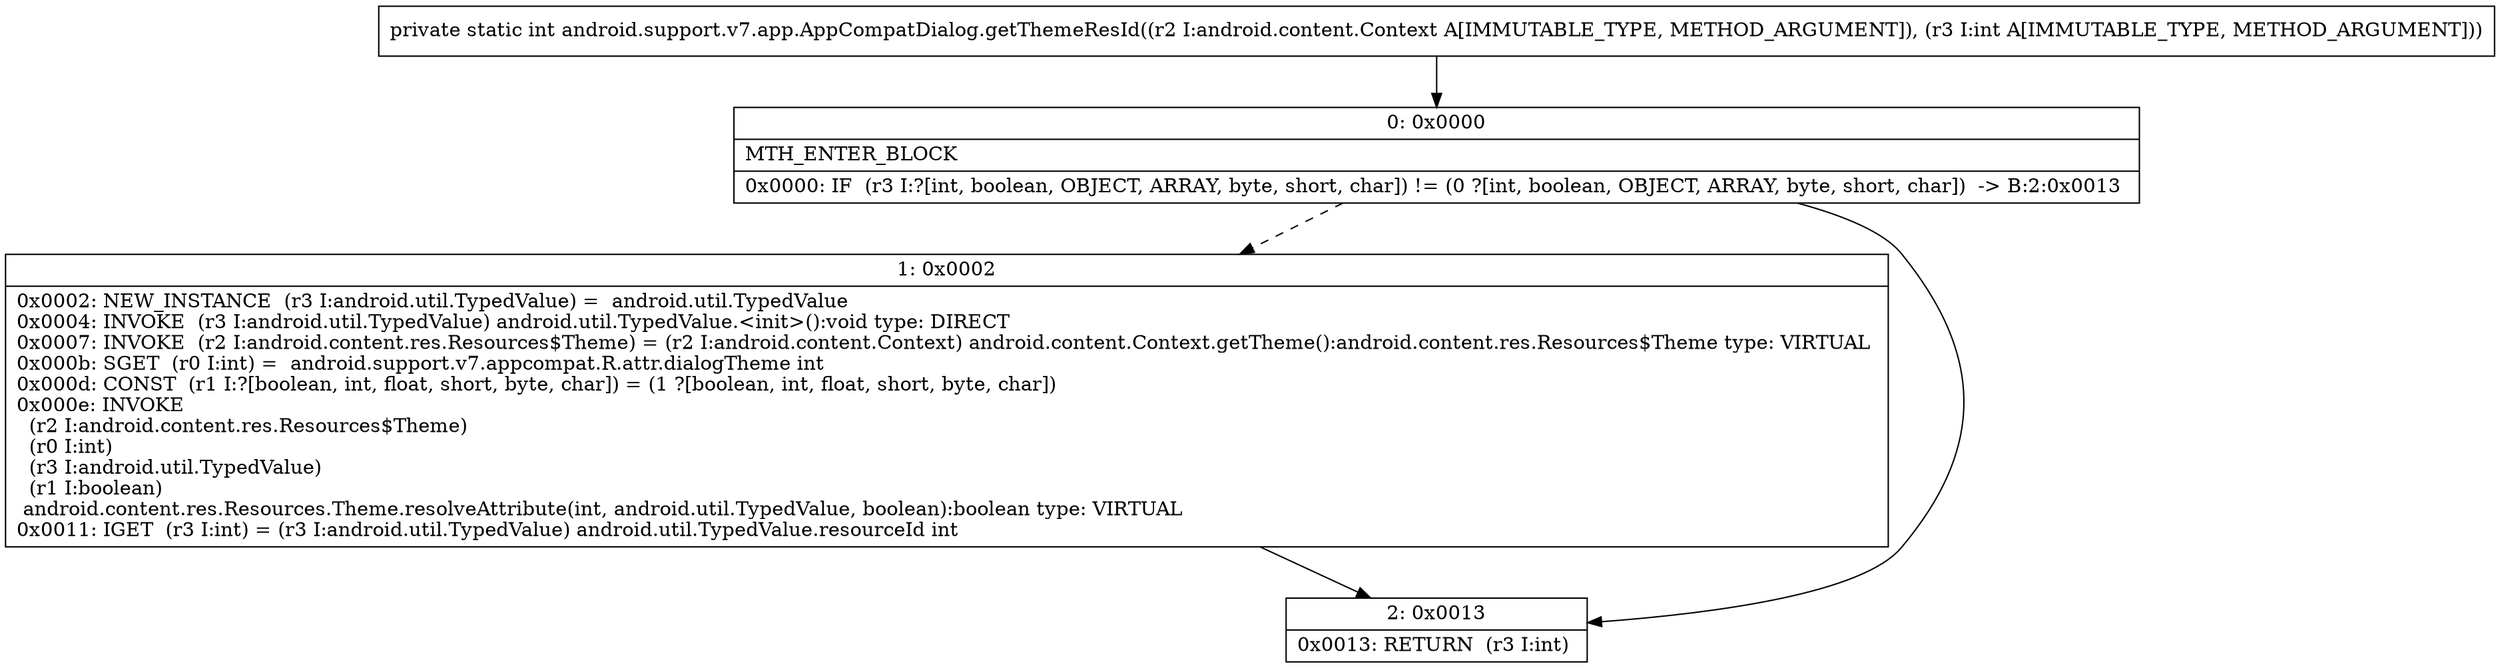 digraph "CFG forandroid.support.v7.app.AppCompatDialog.getThemeResId(Landroid\/content\/Context;I)I" {
Node_0 [shape=record,label="{0\:\ 0x0000|MTH_ENTER_BLOCK\l|0x0000: IF  (r3 I:?[int, boolean, OBJECT, ARRAY, byte, short, char]) != (0 ?[int, boolean, OBJECT, ARRAY, byte, short, char])  \-\> B:2:0x0013 \l}"];
Node_1 [shape=record,label="{1\:\ 0x0002|0x0002: NEW_INSTANCE  (r3 I:android.util.TypedValue) =  android.util.TypedValue \l0x0004: INVOKE  (r3 I:android.util.TypedValue) android.util.TypedValue.\<init\>():void type: DIRECT \l0x0007: INVOKE  (r2 I:android.content.res.Resources$Theme) = (r2 I:android.content.Context) android.content.Context.getTheme():android.content.res.Resources$Theme type: VIRTUAL \l0x000b: SGET  (r0 I:int) =  android.support.v7.appcompat.R.attr.dialogTheme int \l0x000d: CONST  (r1 I:?[boolean, int, float, short, byte, char]) = (1 ?[boolean, int, float, short, byte, char]) \l0x000e: INVOKE  \l  (r2 I:android.content.res.Resources$Theme)\l  (r0 I:int)\l  (r3 I:android.util.TypedValue)\l  (r1 I:boolean)\l android.content.res.Resources.Theme.resolveAttribute(int, android.util.TypedValue, boolean):boolean type: VIRTUAL \l0x0011: IGET  (r3 I:int) = (r3 I:android.util.TypedValue) android.util.TypedValue.resourceId int \l}"];
Node_2 [shape=record,label="{2\:\ 0x0013|0x0013: RETURN  (r3 I:int) \l}"];
MethodNode[shape=record,label="{private static int android.support.v7.app.AppCompatDialog.getThemeResId((r2 I:android.content.Context A[IMMUTABLE_TYPE, METHOD_ARGUMENT]), (r3 I:int A[IMMUTABLE_TYPE, METHOD_ARGUMENT])) }"];
MethodNode -> Node_0;
Node_0 -> Node_1[style=dashed];
Node_0 -> Node_2;
Node_1 -> Node_2;
}

